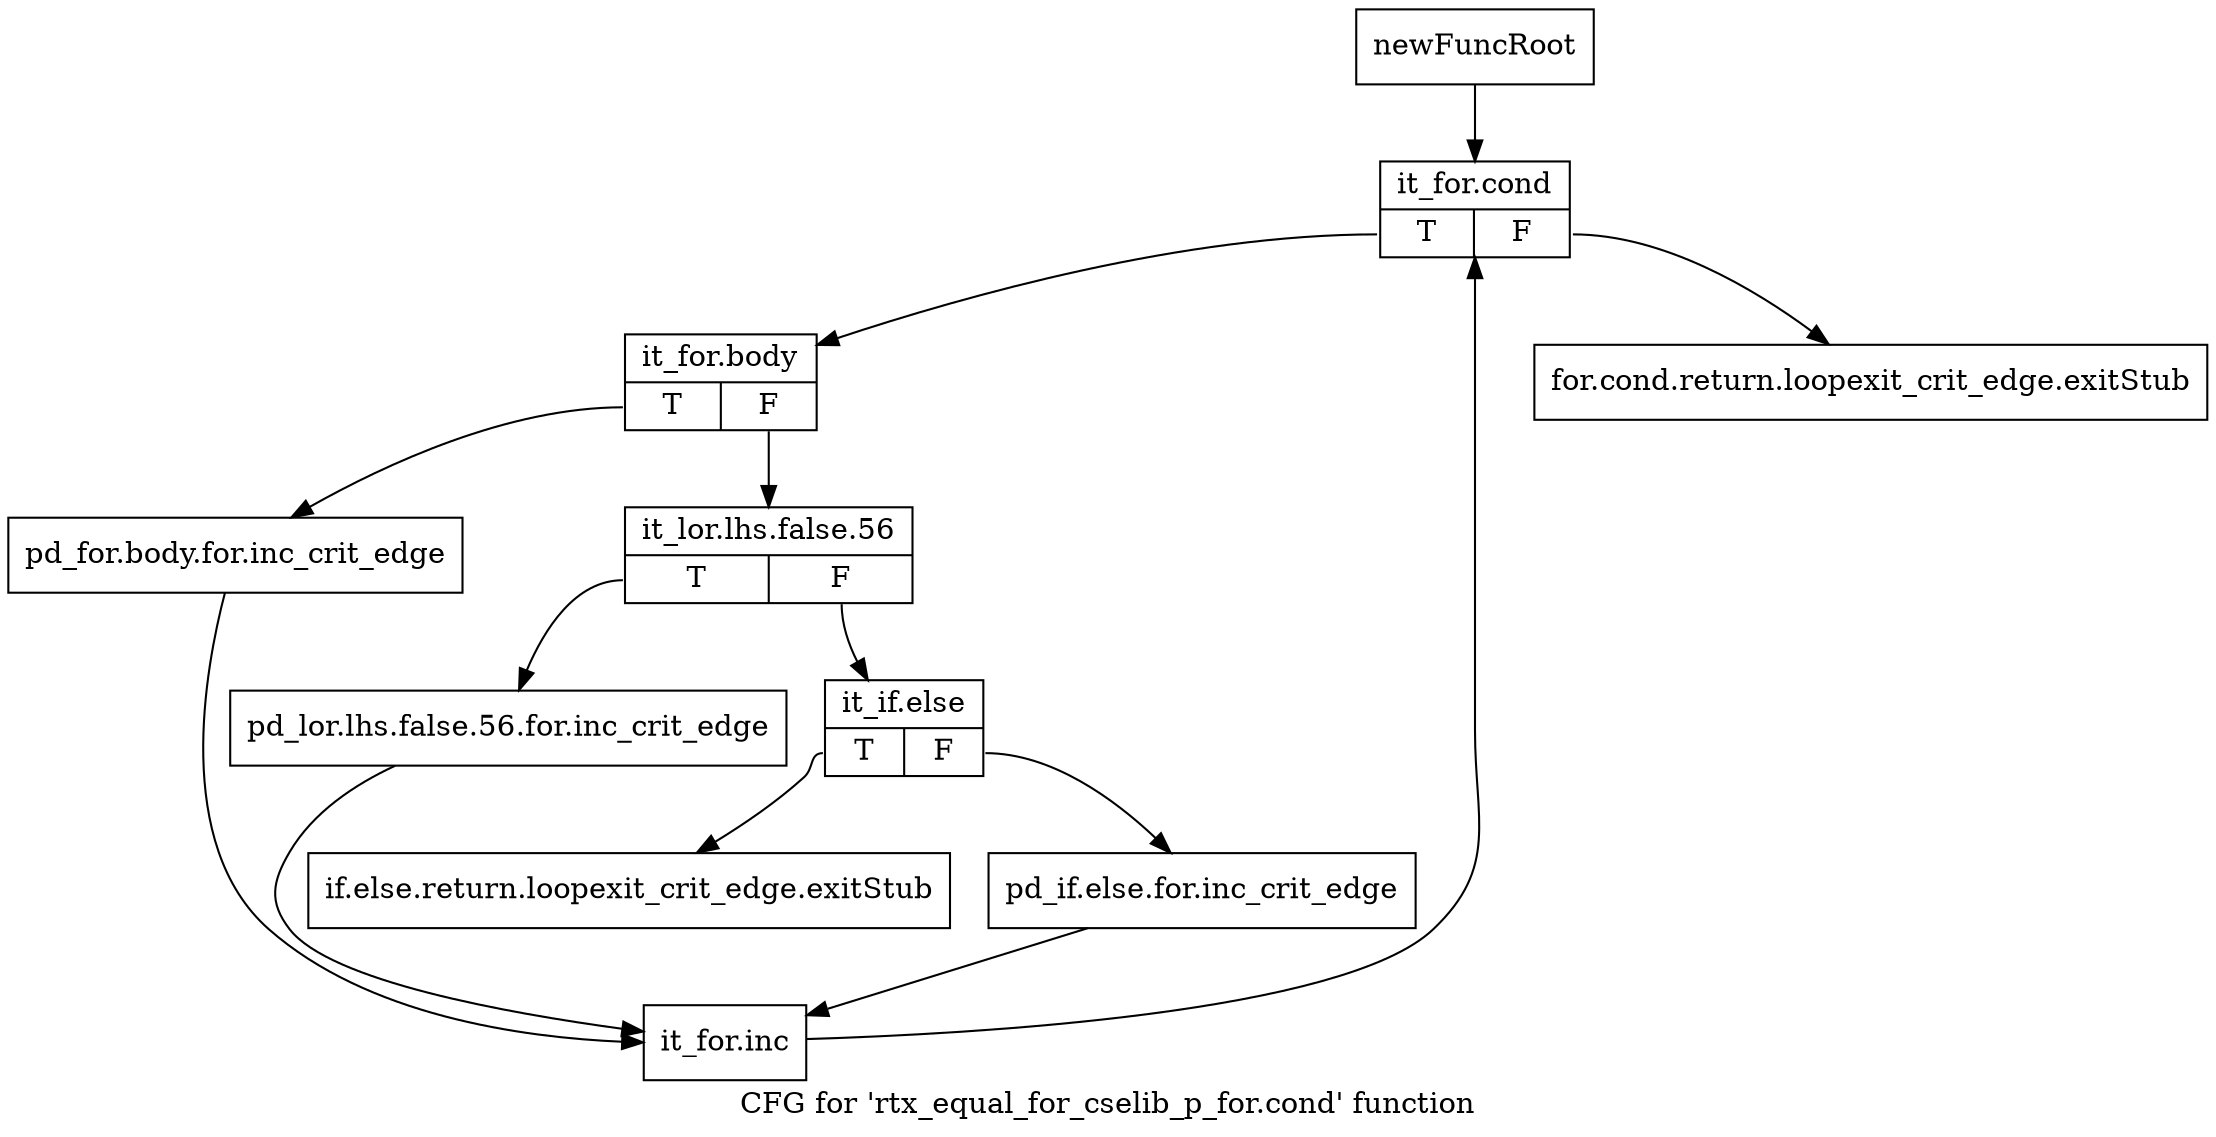 digraph "CFG for 'rtx_equal_for_cselib_p_for.cond' function" {
	label="CFG for 'rtx_equal_for_cselib_p_for.cond' function";

	Node0xa9ed390 [shape=record,label="{newFuncRoot}"];
	Node0xa9ed390 -> Node0xa9ed480;
	Node0xa9ed3e0 [shape=record,label="{for.cond.return.loopexit_crit_edge.exitStub}"];
	Node0xa9ed430 [shape=record,label="{if.else.return.loopexit_crit_edge.exitStub}"];
	Node0xa9ed480 [shape=record,label="{it_for.cond|{<s0>T|<s1>F}}"];
	Node0xa9ed480:s0 -> Node0xa9ed4d0;
	Node0xa9ed480:s1 -> Node0xa9ed3e0;
	Node0xa9ed4d0 [shape=record,label="{it_for.body|{<s0>T|<s1>F}}"];
	Node0xa9ed4d0:s0 -> Node0xa9ede90;
	Node0xa9ed4d0:s1 -> Node0xa9ed520;
	Node0xa9ed520 [shape=record,label="{it_lor.lhs.false.56|{<s0>T|<s1>F}}"];
	Node0xa9ed520:s0 -> Node0xa9ede40;
	Node0xa9ed520:s1 -> Node0xa9edda0;
	Node0xa9edda0 [shape=record,label="{it_if.else|{<s0>T|<s1>F}}"];
	Node0xa9edda0:s0 -> Node0xa9ed430;
	Node0xa9edda0:s1 -> Node0xa9eddf0;
	Node0xa9eddf0 [shape=record,label="{pd_if.else.for.inc_crit_edge}"];
	Node0xa9eddf0 -> Node0xa9edee0;
	Node0xa9ede40 [shape=record,label="{pd_lor.lhs.false.56.for.inc_crit_edge}"];
	Node0xa9ede40 -> Node0xa9edee0;
	Node0xa9ede90 [shape=record,label="{pd_for.body.for.inc_crit_edge}"];
	Node0xa9ede90 -> Node0xa9edee0;
	Node0xa9edee0 [shape=record,label="{it_for.inc}"];
	Node0xa9edee0 -> Node0xa9ed480;
}
